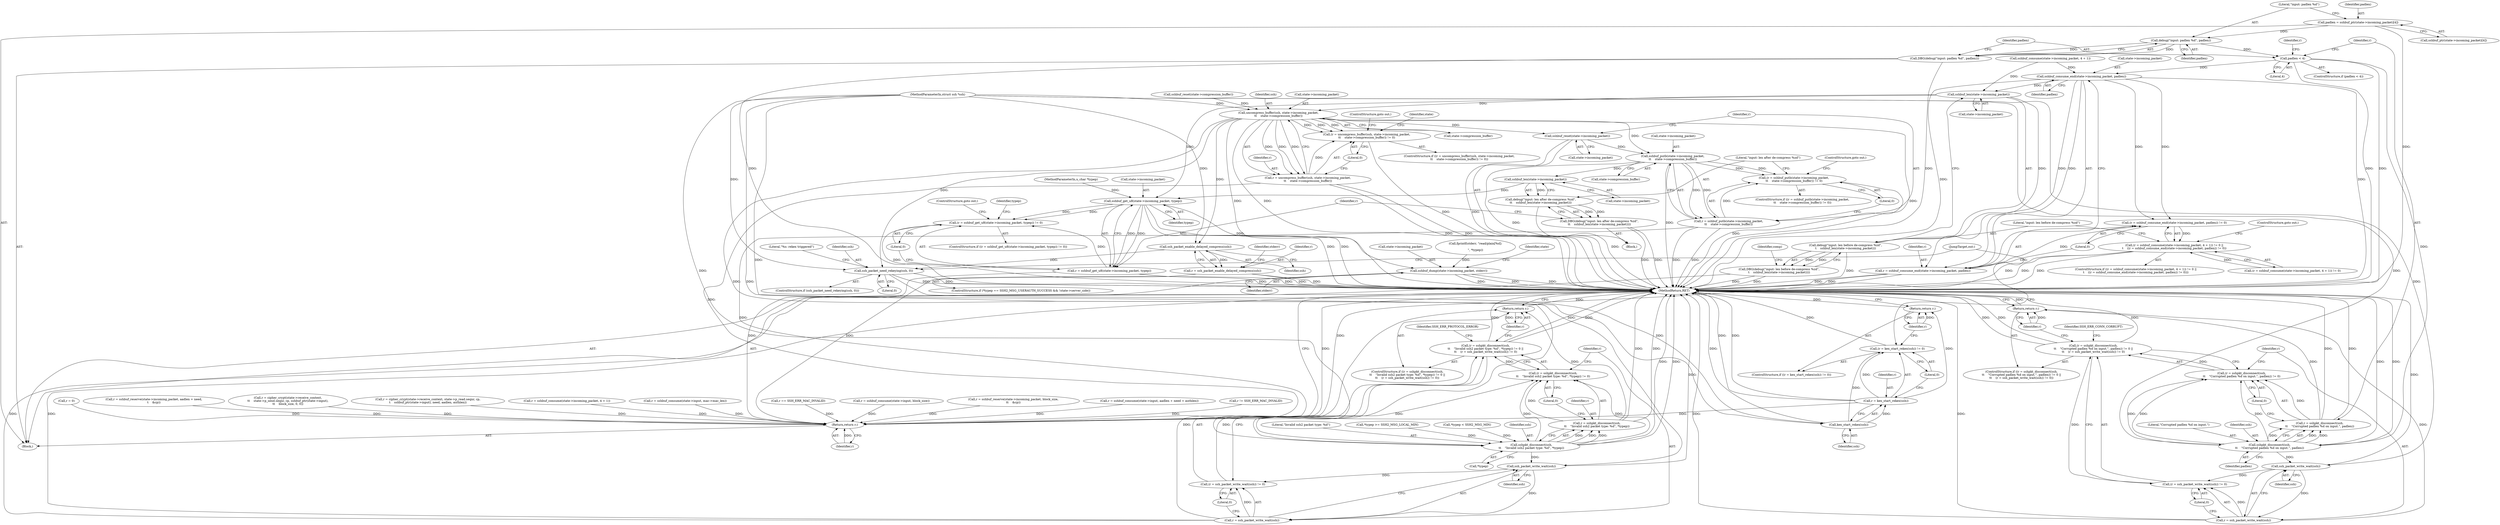 digraph "0_mindrot_28652bca29046f62c7045e933e6b931de1d16737_0@array" {
"1000776" [label="(Call,padlen = sshbuf_ptr(state->incoming_packet)[4])"];
"1000785" [label="(Call,debug(\"input: padlen %d\", padlen))"];
"1000784" [label="(Call,DBG(debug(\"input: padlen %d\", padlen)))"];
"1000789" [label="(Call,padlen < 4)"];
"1000798" [label="(Call,sshpkt_disconnect(ssh,\n\t\t    \"Corrupted padlen %d on input.\", padlen))"];
"1000795" [label="(Call,(r = sshpkt_disconnect(ssh,\n\t\t    \"Corrupted padlen %d on input.\", padlen)) != 0)"];
"1000794" [label="(Call,(r = sshpkt_disconnect(ssh,\n\t\t    \"Corrupted padlen %d on input.\", padlen)) != 0 ||\n\t\t    (r = ssh_packet_write_wait(ssh)) != 0)"];
"1000796" [label="(Call,r = sshpkt_disconnect(ssh,\n\t\t    \"Corrupted padlen %d on input.\", padlen))"];
"1000809" [label="(Return,return r;)"];
"1000806" [label="(Call,ssh_packet_write_wait(ssh))"];
"1000803" [label="(Call,(r = ssh_packet_write_wait(ssh)) != 0)"];
"1000804" [label="(Call,r = ssh_packet_write_wait(ssh))"];
"1000829" [label="(Call,sshbuf_consume_end(state->incoming_packet, padlen))"];
"1000826" [label="(Call,(r = sshbuf_consume_end(state->incoming_packet, padlen)) != 0)"];
"1000814" [label="(Call,(r = sshbuf_consume(state->incoming_packet, 4 + 1)) != 0 ||\n\t    ((r = sshbuf_consume_end(state->incoming_packet, padlen)) != 0))"];
"1000827" [label="(Call,r = sshbuf_consume_end(state->incoming_packet, padlen))"];
"1000998" [label="(Return,return r;)"];
"1000839" [label="(Call,sshbuf_len(state->incoming_packet))"];
"1000837" [label="(Call,debug(\"input: len before de-compress %zd\",\n\t    sshbuf_len(state->incoming_packet)))"];
"1000836" [label="(Call,DBG(debug(\"input: len before de-compress %zd\",\n\t    sshbuf_len(state->incoming_packet))))"];
"1000858" [label="(Call,uncompress_buffer(ssh, state->incoming_packet,\n\t\t    state->compression_buffer))"];
"1000855" [label="(Call,(r = uncompress_buffer(ssh, state->incoming_packet,\n\t\t    state->compression_buffer)) != 0)"];
"1000856" [label="(Call,r = uncompress_buffer(ssh, state->incoming_packet,\n\t\t    state->compression_buffer))"];
"1000868" [label="(Call,sshbuf_reset(state->incoming_packet))"];
"1000876" [label="(Call,sshbuf_putb(state->incoming_packet,\n\t\t    state->compression_buffer))"];
"1000873" [label="(Call,(r = sshbuf_putb(state->incoming_packet,\n\t\t    state->compression_buffer)) != 0)"];
"1000874" [label="(Call,r = sshbuf_putb(state->incoming_packet,\n\t\t    state->compression_buffer))"];
"1000888" [label="(Call,sshbuf_len(state->incoming_packet))"];
"1000886" [label="(Call,debug(\"input: len after de-compress %zd\",\n\t\t    sshbuf_len(state->incoming_packet)))"];
"1000885" [label="(Call,DBG(debug(\"input: len after de-compress %zd\",\n\t\t    sshbuf_len(state->incoming_packet))))"];
"1000896" [label="(Call,sshbuf_get_u8(state->incoming_packet, typep))"];
"1000893" [label="(Call,(r = sshbuf_get_u8(state->incoming_packet, typep)) != 0)"];
"1000894" [label="(Call,r = sshbuf_get_u8(state->incoming_packet, typep))"];
"1000970" [label="(Call,sshbuf_dump(state->incoming_packet, stderr))"];
"1000927" [label="(Call,sshpkt_disconnect(ssh,\n\t\t    \"Invalid ssh2 packet type: %d\", *typep))"];
"1000924" [label="(Call,(r = sshpkt_disconnect(ssh,\n\t\t    \"Invalid ssh2 packet type: %d\", *typep)) != 0)"];
"1000923" [label="(Call,(r = sshpkt_disconnect(ssh,\n\t\t    \"Invalid ssh2 packet type: %d\", *typep)) != 0 ||\n\t\t    (r = ssh_packet_write_wait(ssh)) != 0)"];
"1000925" [label="(Call,r = sshpkt_disconnect(ssh,\n\t\t    \"Invalid ssh2 packet type: %d\", *typep))"];
"1000939" [label="(Return,return r;)"];
"1000936" [label="(Call,ssh_packet_write_wait(ssh))"];
"1000933" [label="(Call,(r = ssh_packet_write_wait(ssh)) != 0)"];
"1000934" [label="(Call,r = ssh_packet_write_wait(ssh))"];
"1000959" [label="(Call,ssh_packet_enable_delayed_compress(ssh))"];
"1000957" [label="(Call,r = ssh_packet_enable_delayed_compress(ssh))"];
"1000981" [label="(Call,ssh_packet_need_rekeying(ssh, 0))"];
"1000992" [label="(Call,kex_start_rekex(ssh))"];
"1000989" [label="(Call,(r = kex_start_rekex(ssh)) != 0)"];
"1000990" [label="(Call,r = kex_start_rekex(ssh))"];
"1000995" [label="(Return,return r;)"];
"1000990" [label="(Call,r = kex_start_rekex(ssh))"];
"1000797" [label="(Identifier,r)"];
"1000830" [label="(Call,state->incoming_packet)"];
"1000810" [label="(Identifier,r)"];
"1000868" [label="(Call,sshbuf_reset(state->incoming_packet))"];
"1000808" [label="(Literal,0)"];
"1000895" [label="(Identifier,r)"];
"1000874" [label="(Call,r = sshbuf_putb(state->incoming_packet,\n\t\t    state->compression_buffer))"];
"1000568" [label="(Call,r == SSH_ERR_MAC_INVALID)"];
"1000845" [label="(Identifier,comp)"];
"1000809" [label="(Return,return r;)"];
"1000435" [label="(Call,r = sshbuf_consume(state->input, block_size))"];
"1000971" [label="(Call,state->incoming_packet)"];
"1000347" [label="(Call,r = sshbuf_reserve(state->incoming_packet, block_size,\n\t\t    &cp))"];
"1000118" [label="(Block,)"];
"1000889" [label="(Call,state->incoming_packet)"];
"1000924" [label="(Call,(r = sshpkt_disconnect(ssh,\n\t\t    \"Invalid ssh2 packet type: %d\", *typep)) != 0)"];
"1000926" [label="(Identifier,r)"];
"1000839" [label="(Call,sshbuf_len(state->incoming_packet))"];
"1000994" [label="(Literal,0)"];
"1000833" [label="(Identifier,padlen)"];
"1000980" [label="(ControlStructure,if (ssh_packet_need_rekeying(ssh, 0)))"];
"1000614" [label="(Call,r = sshbuf_consume(state->input, aadlen + need + authlen))"];
"1000966" [label="(Identifier,stderr)"];
"1000900" [label="(Identifier,typep)"];
"1000814" [label="(Call,(r = sshbuf_consume(state->incoming_packet, 4 + 1)) != 0 ||\n\t    ((r = sshbuf_consume_end(state->incoming_packet, padlen)) != 0))"];
"1000873" [label="(Call,(r = sshbuf_putb(state->incoming_packet,\n\t\t    state->compression_buffer)) != 0)"];
"1000859" [label="(Identifier,ssh)"];
"1000794" [label="(Call,(r = sshpkt_disconnect(ssh,\n\t\t    \"Corrupted padlen %d on input.\", padlen)) != 0 ||\n\t\t    (r = ssh_packet_write_wait(ssh)) != 0)"];
"1000894" [label="(Call,r = sshbuf_get_u8(state->incoming_packet, typep))"];
"1000927" [label="(Call,sshpkt_disconnect(ssh,\n\t\t    \"Invalid ssh2 packet type: %d\", *typep))"];
"1000849" [label="(Block,)"];
"1000787" [label="(Identifier,padlen)"];
"1001000" [label="(MethodReturn,RET)"];
"1000869" [label="(Call,state->incoming_packet)"];
"1000958" [label="(Identifier,r)"];
"1000867" [label="(ControlStructure,goto out;)"];
"1000886" [label="(Call,debug(\"input: len after de-compress %zd\",\n\t\t    sshbuf_len(state->incoming_packet)))"];
"1000930" [label="(Call,*typep)"];
"1000877" [label="(Call,state->incoming_packet)"];
"1000777" [label="(Identifier,padlen)"];
"1000940" [label="(Identifier,r)"];
"1000875" [label="(Identifier,r)"];
"1000888" [label="(Call,sshbuf_len(state->incoming_packet))"];
"1000883" [label="(Literal,0)"];
"1000902" [label="(ControlStructure,goto out;)"];
"1000800" [label="(Literal,\"Corrupted padlen %d on input.\")"];
"1000804" [label="(Call,r = ssh_packet_write_wait(ssh))"];
"1000936" [label="(Call,ssh_packet_write_wait(ssh))"];
"1000997" [label="(JumpTarget,out:)"];
"1000837" [label="(Call,debug(\"input: len before de-compress %zd\",\n\t    sshbuf_len(state->incoming_packet)))"];
"1000957" [label="(Call,r = ssh_packet_enable_delayed_compress(ssh))"];
"1000885" [label="(Call,DBG(debug(\"input: len after de-compress %zd\",\n\t\t    sshbuf_len(state->incoming_packet))))"];
"1000860" [label="(Call,state->incoming_packet)"];
"1000116" [label="(MethodParameterIn,u_char *typep)"];
"1000666" [label="(Call,r != SSH_ERR_MAC_INVALID)"];
"1000834" [label="(Literal,0)"];
"1000959" [label="(Call,ssh_packet_enable_delayed_compress(ssh))"];
"1000962" [label="(Call,r = 0)"];
"1000925" [label="(Call,r = sshpkt_disconnect(ssh,\n\t\t    \"Invalid ssh2 packet type: %d\", *typep))"];
"1000929" [label="(Literal,\"Invalid ssh2 packet type: %d\")"];
"1000992" [label="(Call,kex_start_rekex(ssh))"];
"1000790" [label="(Identifier,padlen)"];
"1000805" [label="(Identifier,r)"];
"1000917" [label="(Call,*typep >= SSH2_MSG_LOCAL_MIN)"];
"1000986" [label="(Literal,\"%s: rekex triggered\")"];
"1000788" [label="(ControlStructure,if (padlen < 4))"];
"1000981" [label="(Call,ssh_packet_need_rekeying(ssh, 0))"];
"1000982" [label="(Identifier,ssh)"];
"1000818" [label="(Call,sshbuf_consume(state->incoming_packet, 4 + 1))"];
"1000901" [label="(Literal,0)"];
"1000784" [label="(Call,DBG(debug(\"input: padlen %d\", padlen)))"];
"1000813" [label="(ControlStructure,if ((r = sshbuf_consume(state->incoming_packet, 4 + 1)) != 0 ||\n\t    ((r = sshbuf_consume_end(state->incoming_packet, padlen)) != 0)))"];
"1000836" [label="(Call,DBG(debug(\"input: len before de-compress %zd\",\n\t    sshbuf_len(state->incoming_packet))))"];
"1000815" [label="(Call,(r = sshbuf_consume(state->incoming_packet, 4 + 1)) != 0)"];
"1000829" [label="(Call,sshbuf_consume_end(state->incoming_packet, padlen))"];
"1000576" [label="(Call,r = sshbuf_reserve(state->incoming_packet, aadlen + need,\n\t    &cp))"];
"1000942" [label="(Identifier,SSH_ERR_PROTOCOL_ERROR)"];
"1000998" [label="(Return,return r;)"];
"1000970" [label="(Call,sshbuf_dump(state->incoming_packet, stderr))"];
"1000923" [label="(Call,(r = sshpkt_disconnect(ssh,\n\t\t    \"Invalid ssh2 packet type: %d\", *typep)) != 0 ||\n\t\t    (r = ssh_packet_write_wait(ssh)) != 0)"];
"1000988" [label="(ControlStructure,if ((r = kex_start_rekex(ssh)) != 0))"];
"1000793" [label="(ControlStructure,if ((r = sshpkt_disconnect(ssh,\n\t\t    \"Corrupted padlen %d on input.\", padlen)) != 0 ||\n\t\t    (r = ssh_packet_write_wait(ssh)) != 0))"];
"1000786" [label="(Literal,\"input: padlen %d\")"];
"1000863" [label="(Call,state->compression_buffer)"];
"1000828" [label="(Identifier,r)"];
"1000880" [label="(Call,state->compression_buffer)"];
"1000866" [label="(Literal,0)"];
"1000913" [label="(Call,*typep < SSH2_MSG_MIN)"];
"1000884" [label="(ControlStructure,goto out;)"];
"1000965" [label="(Call,fprintf(stderr, \"read/plain[%d]:\r\n\", *typep))"];
"1000932" [label="(Literal,0)"];
"1000856" [label="(Call,r = uncompress_buffer(ssh, state->incoming_packet,\n\t\t    state->compression_buffer))"];
"1000897" [label="(Call,state->incoming_packet)"];
"1000906" [label="(Identifier,typep)"];
"1000776" [label="(Call,padlen = sshbuf_ptr(state->incoming_packet)[4])"];
"1000991" [label="(Identifier,r)"];
"1000827" [label="(Call,r = sshbuf_consume_end(state->incoming_packet, padlen))"];
"1000803" [label="(Call,(r = ssh_packet_write_wait(ssh)) != 0)"];
"1000947" [label="(ControlStructure,if (*typep == SSH2_MSG_USERAUTH_SUCCESS && !state->server_side))"];
"1000785" [label="(Call,debug(\"input: padlen %d\", padlen))"];
"1000802" [label="(Literal,0)"];
"1000896" [label="(Call,sshbuf_get_u8(state->incoming_packet, typep))"];
"1000801" [label="(Identifier,padlen)"];
"1000778" [label="(Call,sshbuf_ptr(state->incoming_packet)[4])"];
"1000789" [label="(Call,padlen < 4)"];
"1000360" [label="(Call,r = cipher_crypt(state->receive_context,\n\t\t    state->p_send.seqnr, cp, sshbuf_ptr(state->input),\n\t\t    block_size, 0, 0))"];
"1000876" [label="(Call,sshbuf_putb(state->incoming_packet,\n\t\t    state->compression_buffer))"];
"1000893" [label="(Call,(r = sshbuf_get_u8(state->incoming_packet, typep)) != 0)"];
"1000993" [label="(Identifier,ssh)"];
"1000807" [label="(Identifier,ssh)"];
"1000857" [label="(Identifier,r)"];
"1000855" [label="(Call,(r = uncompress_buffer(ssh, state->incoming_packet,\n\t\t    state->compression_buffer)) != 0)"];
"1000999" [label="(Identifier,r)"];
"1000591" [label="(Call,r = cipher_crypt(state->receive_context, state->p_read.seqnr, cp,\n\t    sshbuf_ptr(state->input), need, aadlen, authlen))"];
"1000850" [label="(Call,sshbuf_reset(state->compression_buffer))"];
"1000933" [label="(Call,(r = ssh_packet_write_wait(ssh)) != 0)"];
"1000937" [label="(Identifier,ssh)"];
"1000934" [label="(Call,r = ssh_packet_write_wait(ssh))"];
"1000798" [label="(Call,sshpkt_disconnect(ssh,\n\t\t    \"Corrupted padlen %d on input.\", padlen))"];
"1000835" [label="(ControlStructure,goto out;)"];
"1000854" [label="(ControlStructure,if ((r = uncompress_buffer(ssh, state->incoming_packet,\n\t\t    state->compression_buffer)) != 0))"];
"1000938" [label="(Literal,0)"];
"1000960" [label="(Identifier,ssh)"];
"1000996" [label="(Identifier,r)"];
"1000838" [label="(Literal,\"input: len before de-compress %zd\")"];
"1000995" [label="(Return,return r;)"];
"1000795" [label="(Call,(r = sshpkt_disconnect(ssh,\n\t\t    \"Corrupted padlen %d on input.\", padlen)) != 0)"];
"1000983" [label="(Literal,0)"];
"1000939" [label="(Return,return r;)"];
"1000796" [label="(Call,r = sshpkt_disconnect(ssh,\n\t\t    \"Corrupted padlen %d on input.\", padlen))"];
"1000816" [label="(Call,r = sshbuf_consume(state->incoming_packet, 4 + 1))"];
"1000858" [label="(Call,uncompress_buffer(ssh, state->incoming_packet,\n\t\t    state->compression_buffer))"];
"1000928" [label="(Identifier,ssh)"];
"1000799" [label="(Identifier,ssh)"];
"1000115" [label="(MethodParameterIn,struct ssh *ssh)"];
"1000817" [label="(Identifier,r)"];
"1000840" [label="(Call,state->incoming_packet)"];
"1000887" [label="(Literal,\"input: len after de-compress %zd\")"];
"1000977" [label="(Identifier,state)"];
"1000700" [label="(Call,r = sshbuf_consume(state->input, mac->mac_len))"];
"1000872" [label="(ControlStructure,if ((r = sshbuf_putb(state->incoming_packet,\n\t\t    state->compression_buffer)) != 0))"];
"1000989" [label="(Call,(r = kex_start_rekex(ssh)) != 0)"];
"1000791" [label="(Literal,4)"];
"1000826" [label="(Call,(r = sshbuf_consume_end(state->incoming_packet, padlen)) != 0)"];
"1000935" [label="(Identifier,r)"];
"1000812" [label="(Identifier,SSH_ERR_CONN_CORRUPT)"];
"1000922" [label="(ControlStructure,if ((r = sshpkt_disconnect(ssh,\n\t\t    \"Invalid ssh2 packet type: %d\", *typep)) != 0 ||\n\t\t    (r = ssh_packet_write_wait(ssh)) != 0))"];
"1000806" [label="(Call,ssh_packet_write_wait(ssh))"];
"1000892" [label="(ControlStructure,if ((r = sshbuf_get_u8(state->incoming_packet, typep)) != 0))"];
"1000870" [label="(Identifier,state)"];
"1000974" [label="(Identifier,stderr)"];
"1000776" -> "1000118"  [label="AST: "];
"1000776" -> "1000778"  [label="CFG: "];
"1000777" -> "1000776"  [label="AST: "];
"1000778" -> "1000776"  [label="AST: "];
"1000786" -> "1000776"  [label="CFG: "];
"1000776" -> "1001000"  [label="DDG: "];
"1000776" -> "1000785"  [label="DDG: "];
"1000785" -> "1000784"  [label="AST: "];
"1000785" -> "1000787"  [label="CFG: "];
"1000786" -> "1000785"  [label="AST: "];
"1000787" -> "1000785"  [label="AST: "];
"1000784" -> "1000785"  [label="CFG: "];
"1000785" -> "1000784"  [label="DDG: "];
"1000785" -> "1000784"  [label="DDG: "];
"1000785" -> "1000789"  [label="DDG: "];
"1000784" -> "1000118"  [label="AST: "];
"1000790" -> "1000784"  [label="CFG: "];
"1000784" -> "1001000"  [label="DDG: "];
"1000784" -> "1001000"  [label="DDG: "];
"1000789" -> "1000788"  [label="AST: "];
"1000789" -> "1000791"  [label="CFG: "];
"1000790" -> "1000789"  [label="AST: "];
"1000791" -> "1000789"  [label="AST: "];
"1000797" -> "1000789"  [label="CFG: "];
"1000817" -> "1000789"  [label="CFG: "];
"1000789" -> "1001000"  [label="DDG: "];
"1000789" -> "1001000"  [label="DDG: "];
"1000789" -> "1000798"  [label="DDG: "];
"1000789" -> "1000829"  [label="DDG: "];
"1000798" -> "1000796"  [label="AST: "];
"1000798" -> "1000801"  [label="CFG: "];
"1000799" -> "1000798"  [label="AST: "];
"1000800" -> "1000798"  [label="AST: "];
"1000801" -> "1000798"  [label="AST: "];
"1000796" -> "1000798"  [label="CFG: "];
"1000798" -> "1001000"  [label="DDG: "];
"1000798" -> "1001000"  [label="DDG: "];
"1000798" -> "1000795"  [label="DDG: "];
"1000798" -> "1000795"  [label="DDG: "];
"1000798" -> "1000795"  [label="DDG: "];
"1000798" -> "1000796"  [label="DDG: "];
"1000798" -> "1000796"  [label="DDG: "];
"1000798" -> "1000796"  [label="DDG: "];
"1000115" -> "1000798"  [label="DDG: "];
"1000798" -> "1000806"  [label="DDG: "];
"1000795" -> "1000794"  [label="AST: "];
"1000795" -> "1000802"  [label="CFG: "];
"1000796" -> "1000795"  [label="AST: "];
"1000802" -> "1000795"  [label="AST: "];
"1000805" -> "1000795"  [label="CFG: "];
"1000794" -> "1000795"  [label="CFG: "];
"1000795" -> "1000794"  [label="DDG: "];
"1000796" -> "1000795"  [label="DDG: "];
"1000794" -> "1000793"  [label="AST: "];
"1000794" -> "1000803"  [label="CFG: "];
"1000803" -> "1000794"  [label="AST: "];
"1000810" -> "1000794"  [label="CFG: "];
"1000812" -> "1000794"  [label="CFG: "];
"1000794" -> "1001000"  [label="DDG: "];
"1000794" -> "1001000"  [label="DDG: "];
"1000794" -> "1001000"  [label="DDG: "];
"1000803" -> "1000794"  [label="DDG: "];
"1000797" -> "1000796"  [label="AST: "];
"1000802" -> "1000796"  [label="CFG: "];
"1000796" -> "1001000"  [label="DDG: "];
"1000796" -> "1001000"  [label="DDG: "];
"1000796" -> "1000809"  [label="DDG: "];
"1000809" -> "1000793"  [label="AST: "];
"1000809" -> "1000810"  [label="CFG: "];
"1000810" -> "1000809"  [label="AST: "];
"1001000" -> "1000809"  [label="CFG: "];
"1000809" -> "1001000"  [label="DDG: "];
"1000810" -> "1000809"  [label="DDG: "];
"1000804" -> "1000809"  [label="DDG: "];
"1000806" -> "1000804"  [label="AST: "];
"1000806" -> "1000807"  [label="CFG: "];
"1000807" -> "1000806"  [label="AST: "];
"1000804" -> "1000806"  [label="CFG: "];
"1000806" -> "1001000"  [label="DDG: "];
"1000806" -> "1000803"  [label="DDG: "];
"1000806" -> "1000804"  [label="DDG: "];
"1000115" -> "1000806"  [label="DDG: "];
"1000803" -> "1000808"  [label="CFG: "];
"1000804" -> "1000803"  [label="AST: "];
"1000808" -> "1000803"  [label="AST: "];
"1000804" -> "1000803"  [label="DDG: "];
"1000805" -> "1000804"  [label="AST: "];
"1000808" -> "1000804"  [label="CFG: "];
"1000804" -> "1001000"  [label="DDG: "];
"1000804" -> "1001000"  [label="DDG: "];
"1000829" -> "1000827"  [label="AST: "];
"1000829" -> "1000833"  [label="CFG: "];
"1000830" -> "1000829"  [label="AST: "];
"1000833" -> "1000829"  [label="AST: "];
"1000827" -> "1000829"  [label="CFG: "];
"1000829" -> "1001000"  [label="DDG: "];
"1000829" -> "1001000"  [label="DDG: "];
"1000829" -> "1000826"  [label="DDG: "];
"1000829" -> "1000826"  [label="DDG: "];
"1000829" -> "1000827"  [label="DDG: "];
"1000829" -> "1000827"  [label="DDG: "];
"1000818" -> "1000829"  [label="DDG: "];
"1000829" -> "1000839"  [label="DDG: "];
"1000826" -> "1000814"  [label="AST: "];
"1000826" -> "1000834"  [label="CFG: "];
"1000827" -> "1000826"  [label="AST: "];
"1000834" -> "1000826"  [label="AST: "];
"1000814" -> "1000826"  [label="CFG: "];
"1000826" -> "1000814"  [label="DDG: "];
"1000827" -> "1000826"  [label="DDG: "];
"1000814" -> "1000813"  [label="AST: "];
"1000814" -> "1000815"  [label="CFG: "];
"1000815" -> "1000814"  [label="AST: "];
"1000835" -> "1000814"  [label="CFG: "];
"1000838" -> "1000814"  [label="CFG: "];
"1000814" -> "1001000"  [label="DDG: "];
"1000814" -> "1001000"  [label="DDG: "];
"1000814" -> "1001000"  [label="DDG: "];
"1000815" -> "1000814"  [label="DDG: "];
"1000828" -> "1000827"  [label="AST: "];
"1000834" -> "1000827"  [label="CFG: "];
"1000827" -> "1001000"  [label="DDG: "];
"1000827" -> "1001000"  [label="DDG: "];
"1000827" -> "1000998"  [label="DDG: "];
"1000998" -> "1000118"  [label="AST: "];
"1000998" -> "1000999"  [label="CFG: "];
"1000999" -> "1000998"  [label="AST: "];
"1001000" -> "1000998"  [label="CFG: "];
"1000998" -> "1001000"  [label="DDG: "];
"1000999" -> "1000998"  [label="DDG: "];
"1000856" -> "1000998"  [label="DDG: "];
"1000568" -> "1000998"  [label="DDG: "];
"1000816" -> "1000998"  [label="DDG: "];
"1000990" -> "1000998"  [label="DDG: "];
"1000700" -> "1000998"  [label="DDG: "];
"1000957" -> "1000998"  [label="DDG: "];
"1000614" -> "1000998"  [label="DDG: "];
"1000962" -> "1000998"  [label="DDG: "];
"1000874" -> "1000998"  [label="DDG: "];
"1000666" -> "1000998"  [label="DDG: "];
"1000435" -> "1000998"  [label="DDG: "];
"1000360" -> "1000998"  [label="DDG: "];
"1000576" -> "1000998"  [label="DDG: "];
"1000894" -> "1000998"  [label="DDG: "];
"1000347" -> "1000998"  [label="DDG: "];
"1000591" -> "1000998"  [label="DDG: "];
"1000839" -> "1000837"  [label="AST: "];
"1000839" -> "1000840"  [label="CFG: "];
"1000840" -> "1000839"  [label="AST: "];
"1000837" -> "1000839"  [label="CFG: "];
"1000839" -> "1000837"  [label="DDG: "];
"1000818" -> "1000839"  [label="DDG: "];
"1000839" -> "1000858"  [label="DDG: "];
"1000839" -> "1000896"  [label="DDG: "];
"1000837" -> "1000836"  [label="AST: "];
"1000838" -> "1000837"  [label="AST: "];
"1000836" -> "1000837"  [label="CFG: "];
"1000837" -> "1001000"  [label="DDG: "];
"1000837" -> "1000836"  [label="DDG: "];
"1000837" -> "1000836"  [label="DDG: "];
"1000836" -> "1000118"  [label="AST: "];
"1000845" -> "1000836"  [label="CFG: "];
"1000836" -> "1001000"  [label="DDG: "];
"1000836" -> "1001000"  [label="DDG: "];
"1000858" -> "1000856"  [label="AST: "];
"1000858" -> "1000863"  [label="CFG: "];
"1000859" -> "1000858"  [label="AST: "];
"1000860" -> "1000858"  [label="AST: "];
"1000863" -> "1000858"  [label="AST: "];
"1000856" -> "1000858"  [label="CFG: "];
"1000858" -> "1001000"  [label="DDG: "];
"1000858" -> "1001000"  [label="DDG: "];
"1000858" -> "1001000"  [label="DDG: "];
"1000858" -> "1000855"  [label="DDG: "];
"1000858" -> "1000855"  [label="DDG: "];
"1000858" -> "1000855"  [label="DDG: "];
"1000858" -> "1000856"  [label="DDG: "];
"1000858" -> "1000856"  [label="DDG: "];
"1000858" -> "1000856"  [label="DDG: "];
"1000115" -> "1000858"  [label="DDG: "];
"1000850" -> "1000858"  [label="DDG: "];
"1000858" -> "1000868"  [label="DDG: "];
"1000858" -> "1000876"  [label="DDG: "];
"1000858" -> "1000927"  [label="DDG: "];
"1000858" -> "1000959"  [label="DDG: "];
"1000858" -> "1000981"  [label="DDG: "];
"1000855" -> "1000854"  [label="AST: "];
"1000855" -> "1000866"  [label="CFG: "];
"1000856" -> "1000855"  [label="AST: "];
"1000866" -> "1000855"  [label="AST: "];
"1000867" -> "1000855"  [label="CFG: "];
"1000870" -> "1000855"  [label="CFG: "];
"1000855" -> "1001000"  [label="DDG: "];
"1000856" -> "1000855"  [label="DDG: "];
"1000857" -> "1000856"  [label="AST: "];
"1000866" -> "1000856"  [label="CFG: "];
"1000856" -> "1001000"  [label="DDG: "];
"1000856" -> "1001000"  [label="DDG: "];
"1000868" -> "1000849"  [label="AST: "];
"1000868" -> "1000869"  [label="CFG: "];
"1000869" -> "1000868"  [label="AST: "];
"1000875" -> "1000868"  [label="CFG: "];
"1000868" -> "1001000"  [label="DDG: "];
"1000868" -> "1000876"  [label="DDG: "];
"1000876" -> "1000874"  [label="AST: "];
"1000876" -> "1000880"  [label="CFG: "];
"1000877" -> "1000876"  [label="AST: "];
"1000880" -> "1000876"  [label="AST: "];
"1000874" -> "1000876"  [label="CFG: "];
"1000876" -> "1001000"  [label="DDG: "];
"1000876" -> "1001000"  [label="DDG: "];
"1000876" -> "1000873"  [label="DDG: "];
"1000876" -> "1000873"  [label="DDG: "];
"1000876" -> "1000874"  [label="DDG: "];
"1000876" -> "1000874"  [label="DDG: "];
"1000876" -> "1000888"  [label="DDG: "];
"1000873" -> "1000872"  [label="AST: "];
"1000873" -> "1000883"  [label="CFG: "];
"1000874" -> "1000873"  [label="AST: "];
"1000883" -> "1000873"  [label="AST: "];
"1000884" -> "1000873"  [label="CFG: "];
"1000887" -> "1000873"  [label="CFG: "];
"1000873" -> "1001000"  [label="DDG: "];
"1000874" -> "1000873"  [label="DDG: "];
"1000875" -> "1000874"  [label="AST: "];
"1000883" -> "1000874"  [label="CFG: "];
"1000874" -> "1001000"  [label="DDG: "];
"1000874" -> "1001000"  [label="DDG: "];
"1000888" -> "1000886"  [label="AST: "];
"1000888" -> "1000889"  [label="CFG: "];
"1000889" -> "1000888"  [label="AST: "];
"1000886" -> "1000888"  [label="CFG: "];
"1000888" -> "1000886"  [label="DDG: "];
"1000888" -> "1000896"  [label="DDG: "];
"1000886" -> "1000885"  [label="AST: "];
"1000887" -> "1000886"  [label="AST: "];
"1000885" -> "1000886"  [label="CFG: "];
"1000886" -> "1001000"  [label="DDG: "];
"1000886" -> "1000885"  [label="DDG: "];
"1000886" -> "1000885"  [label="DDG: "];
"1000885" -> "1000849"  [label="AST: "];
"1000895" -> "1000885"  [label="CFG: "];
"1000885" -> "1001000"  [label="DDG: "];
"1000885" -> "1001000"  [label="DDG: "];
"1000896" -> "1000894"  [label="AST: "];
"1000896" -> "1000900"  [label="CFG: "];
"1000897" -> "1000896"  [label="AST: "];
"1000900" -> "1000896"  [label="AST: "];
"1000894" -> "1000896"  [label="CFG: "];
"1000896" -> "1001000"  [label="DDG: "];
"1000896" -> "1001000"  [label="DDG: "];
"1000896" -> "1000893"  [label="DDG: "];
"1000896" -> "1000893"  [label="DDG: "];
"1000896" -> "1000894"  [label="DDG: "];
"1000896" -> "1000894"  [label="DDG: "];
"1000116" -> "1000896"  [label="DDG: "];
"1000896" -> "1000970"  [label="DDG: "];
"1000893" -> "1000892"  [label="AST: "];
"1000893" -> "1000901"  [label="CFG: "];
"1000894" -> "1000893"  [label="AST: "];
"1000901" -> "1000893"  [label="AST: "];
"1000902" -> "1000893"  [label="CFG: "];
"1000906" -> "1000893"  [label="CFG: "];
"1000893" -> "1001000"  [label="DDG: "];
"1000894" -> "1000893"  [label="DDG: "];
"1000895" -> "1000894"  [label="AST: "];
"1000901" -> "1000894"  [label="CFG: "];
"1000894" -> "1001000"  [label="DDG: "];
"1000894" -> "1001000"  [label="DDG: "];
"1000970" -> "1000118"  [label="AST: "];
"1000970" -> "1000974"  [label="CFG: "];
"1000971" -> "1000970"  [label="AST: "];
"1000974" -> "1000970"  [label="AST: "];
"1000977" -> "1000970"  [label="CFG: "];
"1000970" -> "1001000"  [label="DDG: "];
"1000970" -> "1001000"  [label="DDG: "];
"1000970" -> "1001000"  [label="DDG: "];
"1000965" -> "1000970"  [label="DDG: "];
"1000927" -> "1000925"  [label="AST: "];
"1000927" -> "1000930"  [label="CFG: "];
"1000928" -> "1000927"  [label="AST: "];
"1000929" -> "1000927"  [label="AST: "];
"1000930" -> "1000927"  [label="AST: "];
"1000925" -> "1000927"  [label="CFG: "];
"1000927" -> "1001000"  [label="DDG: "];
"1000927" -> "1001000"  [label="DDG: "];
"1000927" -> "1000924"  [label="DDG: "];
"1000927" -> "1000924"  [label="DDG: "];
"1000927" -> "1000924"  [label="DDG: "];
"1000927" -> "1000925"  [label="DDG: "];
"1000927" -> "1000925"  [label="DDG: "];
"1000927" -> "1000925"  [label="DDG: "];
"1000115" -> "1000927"  [label="DDG: "];
"1000917" -> "1000927"  [label="DDG: "];
"1000913" -> "1000927"  [label="DDG: "];
"1000927" -> "1000936"  [label="DDG: "];
"1000924" -> "1000923"  [label="AST: "];
"1000924" -> "1000932"  [label="CFG: "];
"1000925" -> "1000924"  [label="AST: "];
"1000932" -> "1000924"  [label="AST: "];
"1000935" -> "1000924"  [label="CFG: "];
"1000923" -> "1000924"  [label="CFG: "];
"1000924" -> "1000923"  [label="DDG: "];
"1000925" -> "1000924"  [label="DDG: "];
"1000923" -> "1000922"  [label="AST: "];
"1000923" -> "1000933"  [label="CFG: "];
"1000933" -> "1000923"  [label="AST: "];
"1000940" -> "1000923"  [label="CFG: "];
"1000942" -> "1000923"  [label="CFG: "];
"1000923" -> "1001000"  [label="DDG: "];
"1000923" -> "1001000"  [label="DDG: "];
"1000923" -> "1001000"  [label="DDG: "];
"1000933" -> "1000923"  [label="DDG: "];
"1000926" -> "1000925"  [label="AST: "];
"1000932" -> "1000925"  [label="CFG: "];
"1000925" -> "1001000"  [label="DDG: "];
"1000925" -> "1001000"  [label="DDG: "];
"1000925" -> "1000939"  [label="DDG: "];
"1000939" -> "1000922"  [label="AST: "];
"1000939" -> "1000940"  [label="CFG: "];
"1000940" -> "1000939"  [label="AST: "];
"1001000" -> "1000939"  [label="CFG: "];
"1000939" -> "1001000"  [label="DDG: "];
"1000940" -> "1000939"  [label="DDG: "];
"1000934" -> "1000939"  [label="DDG: "];
"1000936" -> "1000934"  [label="AST: "];
"1000936" -> "1000937"  [label="CFG: "];
"1000937" -> "1000936"  [label="AST: "];
"1000934" -> "1000936"  [label="CFG: "];
"1000936" -> "1001000"  [label="DDG: "];
"1000936" -> "1000933"  [label="DDG: "];
"1000936" -> "1000934"  [label="DDG: "];
"1000115" -> "1000936"  [label="DDG: "];
"1000933" -> "1000938"  [label="CFG: "];
"1000934" -> "1000933"  [label="AST: "];
"1000938" -> "1000933"  [label="AST: "];
"1000934" -> "1000933"  [label="DDG: "];
"1000935" -> "1000934"  [label="AST: "];
"1000938" -> "1000934"  [label="CFG: "];
"1000934" -> "1001000"  [label="DDG: "];
"1000934" -> "1001000"  [label="DDG: "];
"1000959" -> "1000957"  [label="AST: "];
"1000959" -> "1000960"  [label="CFG: "];
"1000960" -> "1000959"  [label="AST: "];
"1000957" -> "1000959"  [label="CFG: "];
"1000959" -> "1000957"  [label="DDG: "];
"1000115" -> "1000959"  [label="DDG: "];
"1000959" -> "1000981"  [label="DDG: "];
"1000957" -> "1000947"  [label="AST: "];
"1000958" -> "1000957"  [label="AST: "];
"1000966" -> "1000957"  [label="CFG: "];
"1000957" -> "1001000"  [label="DDG: "];
"1000957" -> "1001000"  [label="DDG: "];
"1000981" -> "1000980"  [label="AST: "];
"1000981" -> "1000983"  [label="CFG: "];
"1000982" -> "1000981"  [label="AST: "];
"1000983" -> "1000981"  [label="AST: "];
"1000986" -> "1000981"  [label="CFG: "];
"1000997" -> "1000981"  [label="CFG: "];
"1000981" -> "1001000"  [label="DDG: "];
"1000981" -> "1001000"  [label="DDG: "];
"1000115" -> "1000981"  [label="DDG: "];
"1000981" -> "1000992"  [label="DDG: "];
"1000992" -> "1000990"  [label="AST: "];
"1000992" -> "1000993"  [label="CFG: "];
"1000993" -> "1000992"  [label="AST: "];
"1000990" -> "1000992"  [label="CFG: "];
"1000992" -> "1001000"  [label="DDG: "];
"1000992" -> "1000989"  [label="DDG: "];
"1000992" -> "1000990"  [label="DDG: "];
"1000115" -> "1000992"  [label="DDG: "];
"1000989" -> "1000988"  [label="AST: "];
"1000989" -> "1000994"  [label="CFG: "];
"1000990" -> "1000989"  [label="AST: "];
"1000994" -> "1000989"  [label="AST: "];
"1000996" -> "1000989"  [label="CFG: "];
"1000997" -> "1000989"  [label="CFG: "];
"1000989" -> "1001000"  [label="DDG: "];
"1000990" -> "1000989"  [label="DDG: "];
"1000991" -> "1000990"  [label="AST: "];
"1000994" -> "1000990"  [label="CFG: "];
"1000990" -> "1001000"  [label="DDG: "];
"1000990" -> "1001000"  [label="DDG: "];
"1000990" -> "1000995"  [label="DDG: "];
"1000995" -> "1000988"  [label="AST: "];
"1000995" -> "1000996"  [label="CFG: "];
"1000996" -> "1000995"  [label="AST: "];
"1001000" -> "1000995"  [label="CFG: "];
"1000995" -> "1001000"  [label="DDG: "];
"1000996" -> "1000995"  [label="DDG: "];
}

